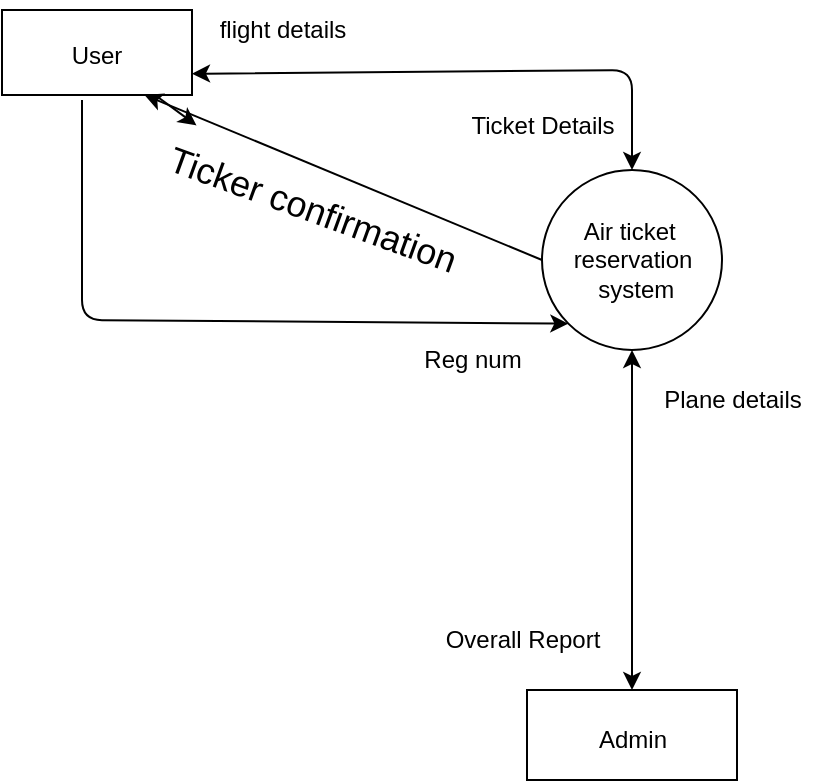 <mxfile>
    <diagram id="SRmhm09hOjbVlPs2l3fy" name="DFD-0">
        <mxGraphModel dx="837" dy="912" grid="1" gridSize="10" guides="1" tooltips="1" connect="1" arrows="1" fold="1" page="1" pageScale="1" pageWidth="850" pageHeight="1100" math="0" shadow="0">
            <root>
                <mxCell id="0"/>
                <mxCell id="1" parent="0"/>
                <mxCell id="14" value="&lt;div style=&quot;font-size: 12px;&quot;&gt;&lt;span style=&quot;background-color: initial;&quot;&gt;&lt;font style=&quot;font-size: 12px;&quot;&gt;Air ticket&amp;nbsp;&lt;/font&gt;&lt;/span&gt;&lt;/div&gt;&lt;div style=&quot;font-size: 12px;&quot;&gt;&lt;span style=&quot;background-color: initial;&quot;&gt;&lt;font style=&quot;font-size: 12px;&quot;&gt;reservation&lt;/font&gt;&lt;/span&gt;&lt;/div&gt;&lt;div style=&quot;font-size: 12px;&quot;&gt;&lt;span style=&quot;background-color: initial;&quot;&gt;&lt;font style=&quot;font-size: 12px;&quot;&gt;&amp;nbsp;system&lt;/font&gt;&lt;/span&gt;&lt;/div&gt;" style="shape=ellipse;html=1;dashed=0;whitespace=wrap;aspect=fixed;perimeter=ellipsePerimeter;fontSize=18;align=center;" parent="1" vertex="1">
                    <mxGeometry x="390" y="395" width="90" height="90" as="geometry"/>
                </mxCell>
                <mxCell id="70K7XfDIF0psGtKScyR6-52" value="" style="edgeStyle=none;html=1;" parent="1" source="15" target="51" edge="1">
                    <mxGeometry relative="1" as="geometry"/>
                </mxCell>
                <mxCell id="15" value="&lt;font style=&quot;font-size: 12px;&quot;&gt;User&lt;/font&gt;" style="whiteSpace=wrap;html=1;fontSize=18;dashed=0;" parent="1" vertex="1">
                    <mxGeometry x="120" y="315" width="95" height="42.5" as="geometry"/>
                </mxCell>
                <mxCell id="19" value="&lt;font style=&quot;font-size: 12px;&quot;&gt;Admin&lt;/font&gt;" style="whiteSpace=wrap;html=1;fontSize=18;dashed=0;" parent="1" vertex="1">
                    <mxGeometry x="382.5" y="655" width="105" height="45" as="geometry"/>
                </mxCell>
                <mxCell id="26" value="Ticket Details" style="text;html=1;align=center;verticalAlign=middle;resizable=0;points=[];autosize=1;strokeColor=none;fillColor=none;fontSize=12;" parent="1" vertex="1">
                    <mxGeometry x="340" y="357.5" width="100" height="30" as="geometry"/>
                </mxCell>
                <mxCell id="27" value="Reg num" style="text;html=1;align=center;verticalAlign=middle;resizable=0;points=[];autosize=1;strokeColor=none;fillColor=none;fontSize=12;" parent="1" vertex="1">
                    <mxGeometry x="320" y="475" width="70" height="30" as="geometry"/>
                </mxCell>
                <mxCell id="43" value="" style="endArrow=classic;startArrow=classic;html=1;fontSize=12;exitX=1;exitY=0.75;exitDx=0;exitDy=0;entryX=0.5;entryY=0;entryDx=0;entryDy=0;" parent="1" source="15" target="14" edge="1">
                    <mxGeometry width="50" height="50" relative="1" as="geometry">
                        <mxPoint x="300" y="385" as="sourcePoint"/>
                        <mxPoint x="460" y="345" as="targetPoint"/>
                        <Array as="points">
                            <mxPoint x="435" y="345"/>
                        </Array>
                    </mxGeometry>
                </mxCell>
                <mxCell id="44" value="flight details" style="text;html=1;align=center;verticalAlign=middle;resizable=0;points=[];autosize=1;strokeColor=none;fillColor=none;fontSize=12;" parent="1" vertex="1">
                    <mxGeometry x="215" y="310" width="90" height="30" as="geometry"/>
                </mxCell>
                <mxCell id="45" value="" style="endArrow=classic;startArrow=classic;html=1;fontSize=12;entryX=0.5;entryY=1;entryDx=0;entryDy=0;exitX=0.5;exitY=0;exitDx=0;exitDy=0;" parent="1" source="19" target="14" edge="1">
                    <mxGeometry width="50" height="50" relative="1" as="geometry">
                        <mxPoint x="410" y="555" as="sourcePoint"/>
                        <mxPoint x="460" y="505" as="targetPoint"/>
                    </mxGeometry>
                </mxCell>
                <mxCell id="46" value="Plane details" style="text;html=1;align=center;verticalAlign=middle;resizable=0;points=[];autosize=1;strokeColor=none;fillColor=none;fontSize=12;" parent="1" vertex="1">
                    <mxGeometry x="440" y="495" width="90" height="30" as="geometry"/>
                </mxCell>
                <mxCell id="47" value="Overall Report" style="text;html=1;align=center;verticalAlign=middle;resizable=0;points=[];autosize=1;strokeColor=none;fillColor=none;fontSize=12;" parent="1" vertex="1">
                    <mxGeometry x="330" y="615" width="100" height="30" as="geometry"/>
                </mxCell>
                <mxCell id="50" value="" style="endArrow=classic;html=1;fontSize=18;exitX=0;exitY=0.5;exitDx=0;exitDy=0;entryX=0.75;entryY=1;entryDx=0;entryDy=0;" parent="1" source="14" target="15" edge="1">
                    <mxGeometry width="50" height="50" relative="1" as="geometry">
                        <mxPoint x="230" y="535" as="sourcePoint"/>
                        <mxPoint x="360" y="375" as="targetPoint"/>
                    </mxGeometry>
                </mxCell>
                <mxCell id="51" value="Ticker confirmation" style="text;html=1;align=center;verticalAlign=middle;resizable=0;points=[];autosize=1;strokeColor=none;fillColor=none;fontSize=18;rotation=20;" parent="1" vertex="1">
                    <mxGeometry x="190" y="395" width="170" height="40" as="geometry"/>
                </mxCell>
                <mxCell id="70K7XfDIF0psGtKScyR6-53" value="" style="endArrow=classic;html=1;entryX=0;entryY=1;entryDx=0;entryDy=0;" parent="1" target="14" edge="1">
                    <mxGeometry width="50" height="50" relative="1" as="geometry">
                        <mxPoint x="160" y="360" as="sourcePoint"/>
                        <mxPoint x="190" y="385" as="targetPoint"/>
                        <Array as="points">
                            <mxPoint x="160" y="470"/>
                        </Array>
                    </mxGeometry>
                </mxCell>
            </root>
        </mxGraphModel>
    </diagram>
    <diagram id="Qm8Rzjkq1NDL4wa2BlXU" name="DFD-1">
        <mxGraphModel dx="154" dy="1094" grid="1" gridSize="10" guides="1" tooltips="1" connect="1" arrows="1" fold="1" page="1" pageScale="1" pageWidth="850" pageHeight="1100" math="0" shadow="0">
            <root>
                <mxCell id="0"/>
                <mxCell id="1" parent="0"/>
                <mxCell id="7iVtQEYvk9EgAWyxtu6R-1" value="&lt;span style=&quot;font-size: 18px;&quot;&gt;Registration&lt;br&gt;new member&lt;br&gt;&lt;/span&gt;" style="shape=ellipse;html=1;dashed=0;whitespace=wrap;aspect=fixed;perimeter=ellipsePerimeter;fontSize=12;" parent="1" vertex="1">
                    <mxGeometry x="1250" y="30" width="120" height="120" as="geometry"/>
                </mxCell>
                <mxCell id="7iVtQEYvk9EgAWyxtu6R-2" value="&lt;font style=&quot;font-size: 18px;&quot;&gt;User&lt;/font&gt;" style="whiteSpace=wrap;html=1;fontSize=18;dashed=0;" parent="1" vertex="1">
                    <mxGeometry x="940" y="68.75" width="95" height="42.5" as="geometry"/>
                </mxCell>
                <mxCell id="7iVtQEYvk9EgAWyxtu6R-3" value="&lt;font style=&quot;font-size: 18px;&quot;&gt;Admin&lt;/font&gt;" style="whiteSpace=wrap;html=1;fontSize=18;dashed=0;" parent="1" vertex="1">
                    <mxGeometry x="1050" y="451.25" width="105" height="45" as="geometry"/>
                </mxCell>
                <mxCell id="yeOpANtN_0S5Elx46RXv-3" value="" style="endArrow=classic;startArrow=classic;html=1;fontSize=18;exitX=-0.028;exitY=1;exitDx=0;exitDy=0;exitPerimeter=0;" parent="1" source="yeOpANtN_0S5Elx46RXv-4" edge="1">
                    <mxGeometry width="50" height="50" relative="1" as="geometry">
                        <mxPoint x="1030" y="86.75" as="sourcePoint"/>
                        <mxPoint x="1250" y="88.75" as="targetPoint"/>
                    </mxGeometry>
                </mxCell>
                <mxCell id="yeOpANtN_0S5Elx46RXv-4" value="Reg number" style="text;html=1;align=center;verticalAlign=middle;resizable=0;points=[];autosize=1;strokeColor=none;fillColor=none;fontSize=18;" parent="1" vertex="1">
                    <mxGeometry x="1035" y="48.75" width="120" height="40" as="geometry"/>
                </mxCell>
                <mxCell id="yeOpANtN_0S5Elx46RXv-5" value="User details" style="text;html=1;align=center;verticalAlign=middle;resizable=0;points=[];autosize=1;strokeColor=none;fillColor=none;fontSize=18;" parent="1" vertex="1">
                    <mxGeometry x="1120" y="98.75" width="120" height="40" as="geometry"/>
                </mxCell>
                <mxCell id="yeOpANtN_0S5Elx46RXv-7" value="" style="endArrow=classic;html=1;fontSize=18;" parent="1" target="yeOpANtN_0S5Elx46RXv-8" edge="1">
                    <mxGeometry width="50" height="50" relative="1" as="geometry">
                        <mxPoint x="1370" y="93.75" as="sourcePoint"/>
                        <mxPoint x="1510" y="93.75" as="targetPoint"/>
                    </mxGeometry>
                </mxCell>
                <mxCell id="yeOpANtN_0S5Elx46RXv-8" value="D1 Member DB" style="html=1;dashed=0;whitespace=wrap;shape=mxgraph.dfd.dataStoreID;align=left;spacingLeft=3;points=[[0,0],[0.5,0],[1,0],[0,0.5],[1,0.5],[0,1],[0.5,1],[1,1]];fontSize=18;" parent="1" vertex="1">
                    <mxGeometry x="1460" y="78.75" width="180" height="30" as="geometry"/>
                </mxCell>
                <mxCell id="yeOpANtN_0S5Elx46RXv-10" value="&lt;span style=&quot;font-size: 18px;&quot;&gt;Issue Ticket&lt;br&gt;&lt;/span&gt;" style="shape=ellipse;html=1;dashed=0;whitespace=wrap;aspect=fixed;perimeter=ellipsePerimeter;fontSize=12;" parent="1" vertex="1">
                    <mxGeometry x="1260" y="251.25" width="120" height="120" as="geometry"/>
                </mxCell>
                <mxCell id="yeOpANtN_0S5Elx46RXv-11" value="&lt;div style=&quot;text-align: center;&quot;&gt;&lt;span style=&quot;background-color: initial;&quot;&gt;D2&lt;/span&gt;&lt;span style=&quot;background-color: initial; white-space: pre;&quot;&gt;&#9;&lt;/span&gt;&lt;span style=&quot;background-color: initial;&quot;&gt;Flight DB&lt;/span&gt;&lt;/div&gt;" style="html=1;dashed=0;whitespace=wrap;shape=mxgraph.dfd.dataStoreID;align=left;spacingLeft=3;points=[[0,0],[0.5,0],[1,0],[0,0.5],[1,0.5],[0,1],[0.5,1],[1,1]];fontSize=18;" parent="1" vertex="1">
                    <mxGeometry x="1420" y="451.25" width="180" height="30" as="geometry"/>
                </mxCell>
                <mxCell id="yeOpANtN_0S5Elx46RXv-12" value="" style="endArrow=classic;html=1;fontSize=18;exitX=1;exitY=0.5;exitDx=0;exitDy=0;entryX=0.5;entryY=0;entryDx=0;entryDy=0;" parent="1" source="yeOpANtN_0S5Elx46RXv-10" target="yeOpANtN_0S5Elx46RXv-11" edge="1">
                    <mxGeometry width="50" height="50" relative="1" as="geometry">
                        <mxPoint x="1460" y="328.75" as="sourcePoint"/>
                        <mxPoint x="1540" y="420" as="targetPoint"/>
                        <Array as="points">
                            <mxPoint x="1450" y="308.75"/>
                            <mxPoint x="1510" y="309"/>
                        </Array>
                    </mxGeometry>
                </mxCell>
                <mxCell id="ZOc1o3YfUny-VHYM6U4h-1" value="&lt;span style=&quot;font-size: 18px;&quot;&gt;Add Planes&lt;br&gt;&lt;/span&gt;" style="shape=ellipse;html=1;dashed=0;whitespace=wrap;aspect=fixed;perimeter=ellipsePerimeter;fontSize=12;" parent="1" vertex="1">
                    <mxGeometry x="1450" y="568.75" width="120" height="120" as="geometry"/>
                </mxCell>
                <mxCell id="ZOc1o3YfUny-VHYM6U4h-3" value="" style="endArrow=classic;html=1;fontSize=18;exitX=0.5;exitY=0;exitDx=0;exitDy=0;entryX=0.5;entryY=1;entryDx=0;entryDy=0;" parent="1" source="ZOc1o3YfUny-VHYM6U4h-1" target="yeOpANtN_0S5Elx46RXv-11" edge="1">
                    <mxGeometry width="50" height="50" relative="1" as="geometry">
                        <mxPoint x="1390" y="338.75" as="sourcePoint"/>
                        <mxPoint x="1540" y="460" as="targetPoint"/>
                        <Array as="points"/>
                    </mxGeometry>
                </mxCell>
                <mxCell id="ZOc1o3YfUny-VHYM6U4h-4" value="" style="endArrow=classic;startArrow=classic;html=1;fontSize=18;entryX=0;entryY=0.5;entryDx=0;entryDy=0;" parent="1" source="7iVtQEYvk9EgAWyxtu6R-3" target="yeOpANtN_0S5Elx46RXv-11" edge="1">
                    <mxGeometry width="50" height="50" relative="1" as="geometry">
                        <mxPoint x="1390" y="568.75" as="sourcePoint"/>
                        <mxPoint x="1450" y="473.75" as="targetPoint"/>
                        <Array as="points"/>
                    </mxGeometry>
                </mxCell>
                <mxCell id="ZOc1o3YfUny-VHYM6U4h-5" value="Reports" style="text;html=1;align=center;verticalAlign=middle;resizable=0;points=[];autosize=1;strokeColor=none;fillColor=none;fontSize=18;" parent="1" vertex="1">
                    <mxGeometry x="1160" y="428.75" width="90" height="40" as="geometry"/>
                </mxCell>
                <mxCell id="ZOc1o3YfUny-VHYM6U4h-6" value="Flight details" style="text;html=1;align=center;verticalAlign=middle;resizable=0;points=[];autosize=1;strokeColor=none;fillColor=none;fontSize=18;" parent="1" vertex="1">
                    <mxGeometry x="1330" y="488.75" width="120" height="40" as="geometry"/>
                </mxCell>
                <mxCell id="ZOc1o3YfUny-VHYM6U4h-7" value="" style="endArrow=classic;html=1;fontSize=18;exitX=0.108;exitY=1.108;exitDx=0;exitDy=0;exitPerimeter=0;entryX=0.5;entryY=0;entryDx=0;entryDy=0;" parent="1" source="yeOpANtN_0S5Elx46RXv-8" target="yeOpANtN_0S5Elx46RXv-10" edge="1">
                    <mxGeometry width="50" height="50" relative="1" as="geometry">
                        <mxPoint x="1430" y="218.75" as="sourcePoint"/>
                        <mxPoint x="1480" y="168.75" as="targetPoint"/>
                    </mxGeometry>
                </mxCell>
                <mxCell id="ZOc1o3YfUny-VHYM6U4h-8" value="Member details" style="text;html=1;align=center;verticalAlign=middle;resizable=0;points=[];autosize=1;strokeColor=none;fillColor=none;fontSize=18;rotation=-40;" parent="1" vertex="1">
                    <mxGeometry x="1350" y="168.75" width="150" height="40" as="geometry"/>
                </mxCell>
                <mxCell id="dKsSVmKkDQScTeasnnWZ-1" value="&lt;div style=&quot;text-align: center;&quot;&gt;D3 Payement&lt;/div&gt;" style="html=1;dashed=0;whitespace=wrap;shape=mxgraph.dfd.dataStoreID;align=left;spacingLeft=3;points=[[0,0],[0.5,0],[1,0],[0,0.5],[1,0.5],[0,1],[0.5,1],[1,1]];fontSize=18;" parent="1" vertex="1">
                    <mxGeometry x="930" y="398.75" width="180" height="30" as="geometry"/>
                </mxCell>
                <mxCell id="dKsSVmKkDQScTeasnnWZ-2" value="" style="endArrow=classic;html=1;fontSize=18;entryX=0.5;entryY=0;entryDx=0;entryDy=0;startArrow=none;" parent="1" source="0XTnDXk6vb2L3O5hA9vF-1" target="dKsSVmKkDQScTeasnnWZ-1" edge="1">
                    <mxGeometry width="50" height="50" relative="1" as="geometry">
                        <mxPoint x="995" y="308.75" as="sourcePoint"/>
                        <mxPoint x="625" y="268.75" as="targetPoint"/>
                    </mxGeometry>
                </mxCell>
                <mxCell id="dKsSVmKkDQScTeasnnWZ-4" value="" style="endArrow=classic;startArrow=classic;html=1;fontSize=18;exitX=1;exitY=0.5;exitDx=0;exitDy=0;entryX=0;entryY=0.5;entryDx=0;entryDy=0;" parent="1" source="0XTnDXk6vb2L3O5hA9vF-1" target="yeOpANtN_0S5Elx46RXv-10" edge="1">
                    <mxGeometry width="50" height="50" relative="1" as="geometry">
                        <mxPoint x="1125" y="308.75" as="sourcePoint"/>
                        <mxPoint x="1155" y="168.75" as="targetPoint"/>
                    </mxGeometry>
                </mxCell>
                <mxCell id="dKsSVmKkDQScTeasnnWZ-5" value="Request&lt;br&gt;payement" style="text;html=1;align=center;verticalAlign=middle;resizable=0;points=[];autosize=1;strokeColor=none;fillColor=none;fontSize=18;" parent="1" vertex="1">
                    <mxGeometry x="1030" y="311.25" width="100" height="60" as="geometry"/>
                </mxCell>
                <mxCell id="dKsSVmKkDQScTeasnnWZ-6" value="" style="endArrow=none;html=1;fontSize=18;entryX=1;entryY=0.5;entryDx=0;entryDy=0;" parent="1" target="0XTnDXk6vb2L3O5hA9vF-1" edge="1">
                    <mxGeometry width="50" height="50" relative="1" as="geometry">
                        <mxPoint x="995" y="308.75" as="sourcePoint"/>
                        <mxPoint x="840" y="308.75" as="targetPoint"/>
                    </mxGeometry>
                </mxCell>
                <mxCell id="0XTnDXk6vb2L3O5hA9vF-1" value="&lt;font style=&quot;font-size: 18px;&quot;&gt;Payement&amp;nbsp;&lt;/font&gt;" style="shape=ellipse;html=1;dashed=0;whitespace=wrap;aspect=fixed;perimeter=ellipsePerimeter;" parent="1" vertex="1">
                    <mxGeometry x="910" y="246.25" width="125" height="125" as="geometry"/>
                </mxCell>
                <mxCell id="dKsSVmKkDQScTeasnnWZ-7" value="Payment&lt;br&gt;confirmation" style="text;html=1;align=center;verticalAlign=middle;resizable=0;points=[];autosize=1;strokeColor=none;fillColor=none;fontSize=18;" parent="1" vertex="1">
                    <mxGeometry x="1130" y="246.25" width="120" height="60" as="geometry"/>
                </mxCell>
                <mxCell id="dKsSVmKkDQScTeasnnWZ-8" value="" style="endArrow=classic;html=1;fontSize=18;exitX=0;exitY=0;exitDx=0;exitDy=0;entryX=0.5;entryY=1;entryDx=0;entryDy=0;" parent="1" source="yeOpANtN_0S5Elx46RXv-10" target="7iVtQEYvk9EgAWyxtu6R-2" edge="1">
                    <mxGeometry width="50" height="50" relative="1" as="geometry">
                        <mxPoint x="1090" y="238.75" as="sourcePoint"/>
                        <mxPoint x="1240" y="188.75" as="targetPoint"/>
                        <Array as="points">
                            <mxPoint x="990" y="178.75"/>
                        </Array>
                    </mxGeometry>
                </mxCell>
                <mxCell id="dKsSVmKkDQScTeasnnWZ-10" value="Ticket&lt;br&gt;confirmation" style="text;html=1;align=center;verticalAlign=middle;resizable=0;points=[];autosize=1;strokeColor=none;fillColor=none;fontSize=18;" parent="1" vertex="1">
                    <mxGeometry x="870" y="138.75" width="120" height="60" as="geometry"/>
                </mxCell>
            </root>
        </mxGraphModel>
    </diagram>
    <diagram id="yCafUfYD2rOjbzoDw0kC" name="Class diag">
        <mxGraphModel dx="1356" dy="947" grid="1" gridSize="10" guides="1" tooltips="1" connect="1" arrows="1" fold="1" page="1" pageScale="1" pageWidth="850" pageHeight="1100" math="0" shadow="0">
            <root>
                <mxCell id="0"/>
                <mxCell id="1" parent="0"/>
                <mxCell id="25k-CGs_IIrr4NitpbbD-15" style="edgeStyle=none;html=1;exitX=1;exitY=0.25;exitDx=0;exitDy=0;entryX=0;entryY=0.5;entryDx=0;entryDy=0;" parent="1" source="SUb1LI8icTIdYtTR9GX4-1" target="Nt-OaBa_n5I9dpmyhNza-3" edge="1">
                    <mxGeometry relative="1" as="geometry"/>
                </mxCell>
                <mxCell id="SUb1LI8icTIdYtTR9GX4-1" value="Air reservation system" style="swimlane;fontStyle=0;align=center;verticalAlign=top;childLayout=stackLayout;horizontal=1;startSize=55;horizontalStack=0;resizeParent=1;resizeParentMax=0;resizeLast=0;collapsible=0;marginBottom=0;html=1;" parent="1" vertex="1">
                    <mxGeometry x="130" y="489" width="140" height="191" as="geometry"/>
                </mxCell>
                <mxCell id="SUb1LI8icTIdYtTR9GX4-2" value="attributes" style="text;html=1;strokeColor=none;fillColor=none;align=center;verticalAlign=middle;spacingLeft=4;spacingRight=4;overflow=hidden;rotatable=0;points=[[0,0.5],[1,0.5]];portConstraint=eastwest;" parent="SUb1LI8icTIdYtTR9GX4-1" vertex="1">
                    <mxGeometry y="55" width="140" height="20" as="geometry"/>
                </mxCell>
                <mxCell id="SUb1LI8icTIdYtTR9GX4-3" value="+ Registration num" style="text;html=1;strokeColor=none;fillColor=none;align=left;verticalAlign=middle;spacingLeft=4;spacingRight=4;overflow=hidden;rotatable=0;points=[[0,0.5],[1,0.5]];portConstraint=eastwest;" parent="SUb1LI8icTIdYtTR9GX4-1" vertex="1">
                    <mxGeometry y="75" width="140" height="20" as="geometry"/>
                </mxCell>
                <mxCell id="SUb1LI8icTIdYtTR9GX4-4" value="+ Transaction" style="text;html=1;strokeColor=none;fillColor=none;align=left;verticalAlign=middle;spacingLeft=4;spacingRight=4;overflow=hidden;rotatable=0;points=[[0,0.5],[1,0.5]];portConstraint=eastwest;" parent="SUb1LI8icTIdYtTR9GX4-1" vertex="1">
                    <mxGeometry y="95" width="140" height="20" as="geometry"/>
                </mxCell>
                <mxCell id="Nt-OaBa_n5I9dpmyhNza-1" value="+ Ticket no." style="text;html=1;strokeColor=none;fillColor=none;align=left;verticalAlign=middle;spacingLeft=4;spacingRight=4;overflow=hidden;rotatable=0;points=[[0,0.5],[1,0.5]];portConstraint=eastwest;" parent="SUb1LI8icTIdYtTR9GX4-1" vertex="1">
                    <mxGeometry y="115" width="140" height="20" as="geometry"/>
                </mxCell>
                <mxCell id="SUb1LI8icTIdYtTR9GX4-5" value="..." style="text;html=1;strokeColor=none;fillColor=none;align=left;verticalAlign=middle;spacingLeft=4;spacingRight=4;overflow=hidden;rotatable=0;points=[[0,0.5],[1,0.5]];portConstraint=eastwest;" parent="SUb1LI8icTIdYtTR9GX4-1" vertex="1">
                    <mxGeometry y="135" width="140" height="15" as="geometry"/>
                </mxCell>
                <mxCell id="SUb1LI8icTIdYtTR9GX4-6" value="" style="line;strokeWidth=1;fillColor=none;align=left;verticalAlign=middle;spacingTop=-1;spacingLeft=3;spacingRight=3;rotatable=0;labelPosition=right;points=[];portConstraint=eastwest;" parent="SUb1LI8icTIdYtTR9GX4-1" vertex="1">
                    <mxGeometry y="150" width="140" height="8" as="geometry"/>
                </mxCell>
                <mxCell id="SUb1LI8icTIdYtTR9GX4-7" value="getUser()&lt;br&gt;updateTransaction()" style="text;html=1;strokeColor=none;fillColor=none;align=left;verticalAlign=middle;spacingLeft=4;spacingRight=4;overflow=hidden;rotatable=0;points=[[0,0.5],[1,0.5]];portConstraint=eastwest;" parent="SUb1LI8icTIdYtTR9GX4-1" vertex="1">
                    <mxGeometry y="158" width="140" height="33" as="geometry"/>
                </mxCell>
                <mxCell id="Nt-OaBa_n5I9dpmyhNza-2" value="User" style="swimlane;fontStyle=0;align=center;verticalAlign=top;childLayout=stackLayout;horizontal=1;startSize=55;horizontalStack=0;resizeParent=1;resizeParentMax=0;resizeLast=0;collapsible=0;marginBottom=0;html=1;" parent="1" vertex="1">
                    <mxGeometry x="500" y="470" width="140" height="210" as="geometry"/>
                </mxCell>
                <mxCell id="Nt-OaBa_n5I9dpmyhNza-3" value="attributes" style="text;html=1;strokeColor=none;fillColor=none;align=center;verticalAlign=middle;spacingLeft=4;spacingRight=4;overflow=hidden;rotatable=0;points=[[0,0.5],[1,0.5]];portConstraint=eastwest;" parent="Nt-OaBa_n5I9dpmyhNza-2" vertex="1">
                    <mxGeometry y="55" width="140" height="20" as="geometry"/>
                </mxCell>
                <mxCell id="Nt-OaBa_n5I9dpmyhNza-4" value="+ Details&lt;br&gt;# login token" style="text;html=1;strokeColor=none;fillColor=none;align=left;verticalAlign=middle;spacingLeft=4;spacingRight=4;overflow=hidden;rotatable=0;points=[[0,0.5],[1,0.5]];portConstraint=eastwest;" parent="Nt-OaBa_n5I9dpmyhNza-2" vertex="1">
                    <mxGeometry y="75" width="140" height="45" as="geometry"/>
                </mxCell>
                <mxCell id="Nt-OaBa_n5I9dpmyhNza-5" value="..." style="text;html=1;strokeColor=none;fillColor=none;align=left;verticalAlign=middle;spacingLeft=4;spacingRight=4;overflow=hidden;rotatable=0;points=[[0,0.5],[1,0.5]];portConstraint=eastwest;" parent="Nt-OaBa_n5I9dpmyhNza-2" vertex="1">
                    <mxGeometry y="120" width="140" height="15" as="geometry"/>
                </mxCell>
                <mxCell id="Nt-OaBa_n5I9dpmyhNza-6" value="" style="line;strokeWidth=1;fillColor=none;align=left;verticalAlign=middle;spacingTop=-1;spacingLeft=3;spacingRight=3;rotatable=0;labelPosition=right;points=[];portConstraint=eastwest;" parent="Nt-OaBa_n5I9dpmyhNza-2" vertex="1">
                    <mxGeometry y="135" width="140" height="8" as="geometry"/>
                </mxCell>
                <mxCell id="Nt-OaBa_n5I9dpmyhNza-7" value="operations" style="text;html=1;strokeColor=none;fillColor=none;align=center;verticalAlign=middle;spacingLeft=4;spacingRight=4;overflow=hidden;rotatable=0;points=[[0,0.5],[1,0.5]];portConstraint=eastwest;" parent="Nt-OaBa_n5I9dpmyhNza-2" vertex="1">
                    <mxGeometry y="143" width="140" height="20" as="geometry"/>
                </mxCell>
                <mxCell id="Nt-OaBa_n5I9dpmyhNza-8" value="updateTransaction()&lt;br&gt;getPlaneTicket()" style="text;html=1;strokeColor=none;fillColor=none;align=left;verticalAlign=middle;spacingLeft=4;spacingRight=4;overflow=hidden;rotatable=0;points=[[0,0.5],[1,0.5]];portConstraint=eastwest;" parent="Nt-OaBa_n5I9dpmyhNza-2" vertex="1">
                    <mxGeometry y="163" width="140" height="47" as="geometry"/>
                </mxCell>
                <mxCell id="25k-CGs_IIrr4NitpbbD-16" style="edgeStyle=none;html=1;exitX=0.5;exitY=0;exitDx=0;exitDy=0;" parent="1" source="25k-CGs_IIrr4NitpbbD-1" target="SUb1LI8icTIdYtTR9GX4-7" edge="1">
                    <mxGeometry relative="1" as="geometry"/>
                </mxCell>
                <mxCell id="25k-CGs_IIrr4NitpbbD-1" value="Employee" style="swimlane;fontStyle=0;align=center;verticalAlign=top;childLayout=stackLayout;horizontal=1;startSize=55;horizontalStack=0;resizeParent=1;resizeParentMax=0;resizeLast=0;collapsible=0;marginBottom=0;html=1;" parent="1" vertex="1">
                    <mxGeometry x="130" y="740" width="140" height="210" as="geometry"/>
                </mxCell>
                <mxCell id="25k-CGs_IIrr4NitpbbD-2" value="attributes" style="text;html=1;strokeColor=none;fillColor=none;align=center;verticalAlign=middle;spacingLeft=4;spacingRight=4;overflow=hidden;rotatable=0;points=[[0,0.5],[1,0.5]];portConstraint=eastwest;" parent="25k-CGs_IIrr4NitpbbD-1" vertex="1">
                    <mxGeometry y="55" width="140" height="20" as="geometry"/>
                </mxCell>
                <mxCell id="25k-CGs_IIrr4NitpbbD-3" value="+ Details&lt;br&gt;# sa;ary" style="text;html=1;strokeColor=none;fillColor=none;align=left;verticalAlign=middle;spacingLeft=4;spacingRight=4;overflow=hidden;rotatable=0;points=[[0,0.5],[1,0.5]];portConstraint=eastwest;" parent="25k-CGs_IIrr4NitpbbD-1" vertex="1">
                    <mxGeometry y="75" width="140" height="45" as="geometry"/>
                </mxCell>
                <mxCell id="25k-CGs_IIrr4NitpbbD-4" value="..." style="text;html=1;strokeColor=none;fillColor=none;align=left;verticalAlign=middle;spacingLeft=4;spacingRight=4;overflow=hidden;rotatable=0;points=[[0,0.5],[1,0.5]];portConstraint=eastwest;" parent="25k-CGs_IIrr4NitpbbD-1" vertex="1">
                    <mxGeometry y="120" width="140" height="20" as="geometry"/>
                </mxCell>
                <mxCell id="25k-CGs_IIrr4NitpbbD-5" value="" style="line;strokeWidth=1;fillColor=none;align=left;verticalAlign=middle;spacingTop=-1;spacingLeft=3;spacingRight=3;rotatable=0;labelPosition=right;points=[];portConstraint=eastwest;" parent="25k-CGs_IIrr4NitpbbD-1" vertex="1">
                    <mxGeometry y="140" width="140" height="8" as="geometry"/>
                </mxCell>
                <mxCell id="25k-CGs_IIrr4NitpbbD-6" value="operations" style="text;html=1;strokeColor=none;fillColor=none;align=center;verticalAlign=middle;spacingLeft=4;spacingRight=4;overflow=hidden;rotatable=0;points=[[0,0.5],[1,0.5]];portConstraint=eastwest;" parent="25k-CGs_IIrr4NitpbbD-1" vertex="1">
                    <mxGeometry y="148" width="140" height="20" as="geometry"/>
                </mxCell>
                <mxCell id="25k-CGs_IIrr4NitpbbD-7" value="updateTransaction()&lt;br&gt;updatePlanes()" style="text;html=1;strokeColor=none;fillColor=none;align=left;verticalAlign=middle;spacingLeft=4;spacingRight=4;overflow=hidden;rotatable=0;points=[[0,0.5],[1,0.5]];portConstraint=eastwest;" parent="25k-CGs_IIrr4NitpbbD-1" vertex="1">
                    <mxGeometry y="168" width="140" height="42" as="geometry"/>
                </mxCell>
                <mxCell id="25k-CGs_IIrr4NitpbbD-8" value="Planes" style="swimlane;fontStyle=0;align=center;verticalAlign=top;childLayout=stackLayout;horizontal=1;startSize=55;horizontalStack=0;resizeParent=1;resizeParentMax=0;resizeLast=0;collapsible=0;marginBottom=0;html=1;" parent="1" vertex="1">
                    <mxGeometry x="480" y="740" width="140" height="210" as="geometry"/>
                </mxCell>
                <mxCell id="25k-CGs_IIrr4NitpbbD-9" value="attributes" style="text;html=1;strokeColor=none;fillColor=none;align=center;verticalAlign=middle;spacingLeft=4;spacingRight=4;overflow=hidden;rotatable=0;points=[[0,0.5],[1,0.5]];portConstraint=eastwest;" parent="25k-CGs_IIrr4NitpbbD-8" vertex="1">
                    <mxGeometry y="55" width="140" height="20" as="geometry"/>
                </mxCell>
                <mxCell id="25k-CGs_IIrr4NitpbbD-10" value="+ Details&lt;br&gt;+ Plane no.&lt;br&gt;+ Booked seats" style="text;html=1;strokeColor=none;fillColor=none;align=left;verticalAlign=middle;spacingLeft=4;spacingRight=4;overflow=hidden;rotatable=0;points=[[0,0.5],[1,0.5]];portConstraint=eastwest;" parent="25k-CGs_IIrr4NitpbbD-8" vertex="1">
                    <mxGeometry y="75" width="140" height="45" as="geometry"/>
                </mxCell>
                <mxCell id="25k-CGs_IIrr4NitpbbD-11" value="..." style="text;html=1;strokeColor=none;fillColor=none;align=left;verticalAlign=middle;spacingLeft=4;spacingRight=4;overflow=hidden;rotatable=0;points=[[0,0.5],[1,0.5]];portConstraint=eastwest;" parent="25k-CGs_IIrr4NitpbbD-8" vertex="1">
                    <mxGeometry y="120" width="140" height="20" as="geometry"/>
                </mxCell>
                <mxCell id="25k-CGs_IIrr4NitpbbD-12" value="" style="line;strokeWidth=1;fillColor=none;align=left;verticalAlign=middle;spacingTop=-1;spacingLeft=3;spacingRight=3;rotatable=0;labelPosition=right;points=[];portConstraint=eastwest;" parent="25k-CGs_IIrr4NitpbbD-8" vertex="1">
                    <mxGeometry y="140" width="140" height="8" as="geometry"/>
                </mxCell>
                <mxCell id="25k-CGs_IIrr4NitpbbD-13" value="operations" style="text;html=1;strokeColor=none;fillColor=none;align=center;verticalAlign=middle;spacingLeft=4;spacingRight=4;overflow=hidden;rotatable=0;points=[[0,0.5],[1,0.5]];portConstraint=eastwest;" parent="25k-CGs_IIrr4NitpbbD-8" vertex="1">
                    <mxGeometry y="148" width="140" height="20" as="geometry"/>
                </mxCell>
                <mxCell id="25k-CGs_IIrr4NitpbbD-14" value="updateSeat()&lt;br&gt;updatePlane()" style="text;html=1;strokeColor=none;fillColor=none;align=left;verticalAlign=middle;spacingLeft=4;spacingRight=4;overflow=hidden;rotatable=0;points=[[0,0.5],[1,0.5]];portConstraint=eastwest;" parent="25k-CGs_IIrr4NitpbbD-8" vertex="1">
                    <mxGeometry y="168" width="140" height="42" as="geometry"/>
                </mxCell>
                <mxCell id="25k-CGs_IIrr4NitpbbD-17" style="edgeStyle=none;html=1;exitX=1;exitY=0.5;exitDx=0;exitDy=0;" parent="1" source="25k-CGs_IIrr4NitpbbD-3" target="25k-CGs_IIrr4NitpbbD-10" edge="1">
                    <mxGeometry relative="1" as="geometry"/>
                </mxCell>
            </root>
        </mxGraphModel>
    </diagram>
    <diagram id="Thq9iiSdOuXC2sOJJvaX" name="use case">
        <mxGraphModel dx="933" dy="651" grid="1" gridSize="10" guides="1" tooltips="1" connect="1" arrows="1" fold="1" page="1" pageScale="1" pageWidth="850" pageHeight="1100" math="0" shadow="0">
            <root>
                <mxCell id="0"/>
                <mxCell id="1" parent="0"/>
                <mxCell id="NgPBjlegsvdlQLomJ2Pm-1" value="" style="html=1;dashed=0;whitespace=wrap;rotation=90;" parent="1" vertex="1">
                    <mxGeometry x="257.19" y="220.63" width="348.12" height="286.88" as="geometry"/>
                </mxCell>
                <mxCell id="CSUVFUaTN1LNS5qZmXgp-3" style="edgeStyle=none;html=1;exitX=0.5;exitY=0.5;exitDx=0;exitDy=0;exitPerimeter=0;entryX=0;entryY=0.5;entryDx=0;entryDy=0;" parent="1" source="NgPBjlegsvdlQLomJ2Pm-2" target="QSRY59qPD9HkAvYpGPFW-1" edge="1">
                    <mxGeometry relative="1" as="geometry"/>
                </mxCell>
                <mxCell id="CSUVFUaTN1LNS5qZmXgp-4" style="edgeStyle=none;html=1;exitX=0.5;exitY=0.5;exitDx=0;exitDy=0;exitPerimeter=0;entryX=0;entryY=0.5;entryDx=0;entryDy=0;" parent="1" source="NgPBjlegsvdlQLomJ2Pm-2" target="QSRY59qPD9HkAvYpGPFW-2" edge="1">
                    <mxGeometry relative="1" as="geometry"/>
                </mxCell>
                <mxCell id="CSUVFUaTN1LNS5qZmXgp-5" style="edgeStyle=none;html=1;exitX=0.5;exitY=0.5;exitDx=0;exitDy=0;exitPerimeter=0;entryX=0;entryY=0.5;entryDx=0;entryDy=0;" parent="1" source="NgPBjlegsvdlQLomJ2Pm-2" target="BU3kPdGxu4ZdJomm-upN-1" edge="1">
                    <mxGeometry relative="1" as="geometry"/>
                </mxCell>
                <mxCell id="CSUVFUaTN1LNS5qZmXgp-6" style="edgeStyle=none;html=1;exitX=0.5;exitY=0.5;exitDx=0;exitDy=0;exitPerimeter=0;entryX=0.5;entryY=0;entryDx=0;entryDy=0;" parent="1" source="NgPBjlegsvdlQLomJ2Pm-2" target="CSUVFUaTN1LNS5qZmXgp-2" edge="1">
                    <mxGeometry relative="1" as="geometry"/>
                </mxCell>
                <mxCell id="NgPBjlegsvdlQLomJ2Pm-2" value="Employee" style="shape=umlActor;verticalLabelPosition=bottom;verticalAlign=top;html=1;" parent="1" vertex="1">
                    <mxGeometry x="110" y="330" width="30" height="60" as="geometry"/>
                </mxCell>
                <mxCell id="CSUVFUaTN1LNS5qZmXgp-7" style="edgeStyle=none;html=1;exitX=0.5;exitY=0.5;exitDx=0;exitDy=0;exitPerimeter=0;entryX=1;entryY=0.5;entryDx=0;entryDy=0;" parent="1" source="NgPBjlegsvdlQLomJ2Pm-3" target="QSRY59qPD9HkAvYpGPFW-1" edge="1">
                    <mxGeometry relative="1" as="geometry"/>
                </mxCell>
                <mxCell id="CSUVFUaTN1LNS5qZmXgp-8" style="edgeStyle=none;html=1;exitX=0.5;exitY=0.5;exitDx=0;exitDy=0;exitPerimeter=0;" parent="1" source="NgPBjlegsvdlQLomJ2Pm-3" target="BU3kPdGxu4ZdJomm-upN-1" edge="1">
                    <mxGeometry relative="1" as="geometry"/>
                </mxCell>
                <mxCell id="CSUVFUaTN1LNS5qZmXgp-9" style="edgeStyle=none;html=1;exitX=0.5;exitY=0.5;exitDx=0;exitDy=0;exitPerimeter=0;entryX=1;entryY=0.5;entryDx=0;entryDy=0;" parent="1" source="NgPBjlegsvdlQLomJ2Pm-3" target="BU3kPdGxu4ZdJomm-upN-2" edge="1">
                    <mxGeometry relative="1" as="geometry"/>
                </mxCell>
                <mxCell id="NgPBjlegsvdlQLomJ2Pm-3" value="User" style="shape=umlActor;verticalLabelPosition=bottom;verticalAlign=top;html=1;" parent="1" vertex="1">
                    <mxGeometry x="690" y="330" width="30" height="60" as="geometry"/>
                </mxCell>
                <mxCell id="QSRY59qPD9HkAvYpGPFW-1" value="Registration" style="ellipse;whiteSpace=wrap;html=1;" parent="1" vertex="1">
                    <mxGeometry x="378.13" y="240" width="110" height="30" as="geometry"/>
                </mxCell>
                <mxCell id="QSRY59qPD9HkAvYpGPFW-2" value="Plane management" style="ellipse;whiteSpace=wrap;html=1;" parent="1" vertex="1">
                    <mxGeometry x="378.13" y="300" width="110" height="30" as="geometry"/>
                </mxCell>
                <mxCell id="BU3kPdGxu4ZdJomm-upN-1" value="Ticket resertvation" style="ellipse;whiteSpace=wrap;html=1;" parent="1" vertex="1">
                    <mxGeometry x="378.13" y="350" width="110" height="30" as="geometry"/>
                </mxCell>
                <mxCell id="BU3kPdGxu4ZdJomm-upN-2" value="Payement" style="ellipse;whiteSpace=wrap;html=1;" parent="1" vertex="1">
                    <mxGeometry x="378.13" y="410" width="110" height="30" as="geometry"/>
                </mxCell>
                <mxCell id="CSUVFUaTN1LNS5qZmXgp-2" value="Employee management" style="ellipse;whiteSpace=wrap;html=1;" parent="1" vertex="1">
                    <mxGeometry x="378.13" y="470" width="110" height="30" as="geometry"/>
                </mxCell>
            </root>
        </mxGraphModel>
    </diagram>
    <diagram id="kKAltzjNS4kJBiuHvi48" name="ER">
        <mxGraphModel dx="502" dy="547" grid="1" gridSize="10" guides="1" tooltips="1" connect="1" arrows="1" fold="1" page="1" pageScale="1" pageWidth="850" pageHeight="1100" math="0" shadow="0">
            <root>
                <mxCell id="0"/>
                <mxCell id="1" parent="0"/>
                <mxCell id="1j9uFIG9OqZIYXGrylFY-9" style="edgeStyle=none;html=1;exitX=0;exitY=0.5;exitDx=0;exitDy=0;entryX=1;entryY=0.5;entryDx=0;entryDy=0;fontSize=14;" parent="1" source="1j9uFIG9OqZIYXGrylFY-1" target="1j9uFIG9OqZIYXGrylFY-3" edge="1">
                    <mxGeometry relative="1" as="geometry"/>
                </mxCell>
                <mxCell id="1j9uFIG9OqZIYXGrylFY-10" style="edgeStyle=none;html=1;exitX=0;exitY=0;exitDx=0;exitDy=0;entryX=1;entryY=0.5;entryDx=0;entryDy=0;fontSize=14;" parent="1" source="1j9uFIG9OqZIYXGrylFY-1" target="1j9uFIG9OqZIYXGrylFY-2" edge="1">
                    <mxGeometry relative="1" as="geometry"/>
                </mxCell>
                <mxCell id="1j9uFIG9OqZIYXGrylFY-11" style="edgeStyle=none;html=1;exitX=0.5;exitY=1;exitDx=0;exitDy=0;entryX=0.5;entryY=0;entryDx=0;entryDy=0;fontSize=14;" parent="1" source="1j9uFIG9OqZIYXGrylFY-1" target="1j9uFIG9OqZIYXGrylFY-7" edge="1">
                    <mxGeometry relative="1" as="geometry"/>
                </mxCell>
                <mxCell id="JCtmZdt_2WdeK-rqbrRk-1" style="edgeStyle=none;html=1;exitX=1;exitY=0.25;exitDx=0;exitDy=0;entryX=0;entryY=0.5;entryDx=0;entryDy=0;fontSize=14;" parent="1" source="1j9uFIG9OqZIYXGrylFY-1" target="1j9uFIG9OqZIYXGrylFY-13" edge="1">
                    <mxGeometry relative="1" as="geometry"/>
                </mxCell>
                <mxCell id="1j9uFIG9OqZIYXGrylFY-1" value="&lt;font style=&quot;font-size: 14px;&quot;&gt;Member&lt;/font&gt;" style="html=1;dashed=0;whitespace=wrap;" parent="1" vertex="1">
                    <mxGeometry x="160" y="510" width="110" height="30" as="geometry"/>
                </mxCell>
                <mxCell id="1j9uFIG9OqZIYXGrylFY-2" value="password" style="shape=ellipse;html=1;dashed=0;whitespace=wrap;perimeter=ellipsePerimeter;fontSize=14;" parent="1" vertex="1">
                    <mxGeometry x="30" y="450" width="100" height="30" as="geometry"/>
                </mxCell>
                <mxCell id="1j9uFIG9OqZIYXGrylFY-3" value="username" style="shape=ellipse;html=1;dashed=0;whitespace=wrap;perimeter=ellipsePerimeter;fontSize=14;" parent="1" vertex="1">
                    <mxGeometry x="20" y="550" width="100" height="30" as="geometry"/>
                </mxCell>
                <mxCell id="1j9uFIG9OqZIYXGrylFY-12" style="edgeStyle=none;html=1;exitX=0.5;exitY=1;exitDx=0;exitDy=0;entryX=0.5;entryY=0;entryDx=0;entryDy=0;fontSize=14;" parent="1" source="1j9uFIG9OqZIYXGrylFY-6" target="1j9uFIG9OqZIYXGrylFY-1" edge="1">
                    <mxGeometry relative="1" as="geometry"/>
                </mxCell>
                <mxCell id="1j9uFIG9OqZIYXGrylFY-6" value="first name" style="shape=ellipse;html=1;dashed=0;whitespace=wrap;perimeter=ellipsePerimeter;fontSize=14;" parent="1" vertex="1">
                    <mxGeometry x="165" y="450" width="100" height="30" as="geometry"/>
                </mxCell>
                <mxCell id="1j9uFIG9OqZIYXGrylFY-7" value="last name" style="shape=ellipse;html=1;dashed=0;whitespace=wrap;perimeter=ellipsePerimeter;fontSize=14;" parent="1" vertex="1">
                    <mxGeometry x="165" y="580" width="100" height="30" as="geometry"/>
                </mxCell>
                <mxCell id="1j9uFIG9OqZIYXGrylFY-13" value="Payement" style="shape=rhombus;html=1;dashed=0;whitespace=wrap;perimeter=rhombusPerimeter;fontSize=14;" parent="1" vertex="1">
                    <mxGeometry x="365" y="490" width="85" height="60" as="geometry"/>
                </mxCell>
                <mxCell id="JCtmZdt_2WdeK-rqbrRk-4" style="edgeStyle=none;html=1;exitX=0;exitY=0.5;exitDx=0;exitDy=0;entryX=1;entryY=0.5;entryDx=0;entryDy=0;fontSize=14;" parent="1" source="JCtmZdt_2WdeK-rqbrRk-7" target="1j9uFIG9OqZIYXGrylFY-13" edge="1">
                    <mxGeometry relative="1" as="geometry">
                        <mxPoint x="610" y="565" as="targetPoint"/>
                    </mxGeometry>
                </mxCell>
                <mxCell id="JCtmZdt_2WdeK-rqbrRk-6" style="edgeStyle=none;html=1;exitX=0.5;exitY=1;exitDx=0;exitDy=0;entryX=0.5;entryY=0;entryDx=0;entryDy=0;fontSize=14;" parent="1" source="JCtmZdt_2WdeK-rqbrRk-7" target="JCtmZdt_2WdeK-rqbrRk-11" edge="1">
                    <mxGeometry relative="1" as="geometry"/>
                </mxCell>
                <mxCell id="JCtmZdt_2WdeK-rqbrRk-13" style="edgeStyle=none;html=1;exitX=1;exitY=0.5;exitDx=0;exitDy=0;entryX=1;entryY=0.5;entryDx=0;entryDy=0;fontSize=14;" parent="1" source="JCtmZdt_2WdeK-rqbrRk-7" target="JCtmZdt_2WdeK-rqbrRk-12" edge="1">
                    <mxGeometry relative="1" as="geometry">
                        <Array as="points">
                            <mxPoint x="840" y="520"/>
                            <mxPoint x="840" y="770"/>
                        </Array>
                    </mxGeometry>
                </mxCell>
                <mxCell id="JCtmZdt_2WdeK-rqbrRk-7" value="&lt;span style=&quot;font-size: 14px;&quot;&gt;Ticket_status&lt;/span&gt;" style="html=1;dashed=0;whitespace=wrap;" parent="1" vertex="1">
                    <mxGeometry x="650" y="505" width="110" height="30" as="geometry"/>
                </mxCell>
                <mxCell id="JCtmZdt_2WdeK-rqbrRk-9" style="edgeStyle=none;html=1;exitX=0.5;exitY=1;exitDx=0;exitDy=0;entryX=0.5;entryY=0;entryDx=0;entryDy=0;fontSize=14;" parent="1" source="JCtmZdt_2WdeK-rqbrRk-10" target="JCtmZdt_2WdeK-rqbrRk-7" edge="1">
                    <mxGeometry relative="1" as="geometry"/>
                </mxCell>
                <mxCell id="JCtmZdt_2WdeK-rqbrRk-10" value="Status" style="shape=ellipse;html=1;dashed=0;whitespace=wrap;perimeter=ellipsePerimeter;fontSize=14;" parent="1" vertex="1">
                    <mxGeometry x="655" y="450" width="100" height="30" as="geometry"/>
                </mxCell>
                <mxCell id="JCtmZdt_2WdeK-rqbrRk-11" value="Ticket-id" style="shape=ellipse;html=1;dashed=0;whitespace=wrap;perimeter=ellipsePerimeter;fontSize=14;" parent="1" vertex="1">
                    <mxGeometry x="655" y="580" width="100" height="30" as="geometry"/>
                </mxCell>
                <mxCell id="JCtmZdt_2WdeK-rqbrRk-22" style="edgeStyle=none;html=1;exitX=0;exitY=0.5;exitDx=0;exitDy=0;fontSize=14;" parent="1" source="JCtmZdt_2WdeK-rqbrRk-12" target="JCtmZdt_2WdeK-rqbrRk-17" edge="1">
                    <mxGeometry relative="1" as="geometry"/>
                </mxCell>
                <mxCell id="JCtmZdt_2WdeK-rqbrRk-12" value="Booked" style="shape=rhombus;html=1;dashed=0;whitespace=wrap;perimeter=rhombusPerimeter;fontSize=14;" parent="1" vertex="1">
                    <mxGeometry x="667.5" y="740" width="75" height="60" as="geometry"/>
                </mxCell>
                <mxCell id="JCtmZdt_2WdeK-rqbrRk-14" style="edgeStyle=none;html=1;exitX=0;exitY=0.5;exitDx=0;exitDy=0;fontSize=14;entryX=1;entryY=0.5;entryDx=0;entryDy=0;" parent="1" source="JCtmZdt_2WdeK-rqbrRk-17" target="-y7fs_QI5CVMl4S2N7Ec-1" edge="1">
                    <mxGeometry relative="1" as="geometry">
                        <mxPoint x="250" y="800" as="targetPoint"/>
                    </mxGeometry>
                </mxCell>
                <mxCell id="JCtmZdt_2WdeK-rqbrRk-15" style="edgeStyle=none;html=1;exitX=0;exitY=0;exitDx=0;exitDy=0;entryX=1;entryY=0.5;entryDx=0;entryDy=0;fontSize=14;" parent="1" source="JCtmZdt_2WdeK-rqbrRk-17" target="JCtmZdt_2WdeK-rqbrRk-18" edge="1">
                    <mxGeometry relative="1" as="geometry"/>
                </mxCell>
                <mxCell id="JCtmZdt_2WdeK-rqbrRk-16" style="edgeStyle=none;html=1;exitX=0.5;exitY=1;exitDx=0;exitDy=0;entryX=0.5;entryY=0;entryDx=0;entryDy=0;fontSize=14;" parent="1" source="JCtmZdt_2WdeK-rqbrRk-17" target="JCtmZdt_2WdeK-rqbrRk-21" edge="1">
                    <mxGeometry relative="1" as="geometry"/>
                </mxCell>
                <mxCell id="JCtmZdt_2WdeK-rqbrRk-17" value="&lt;font style=&quot;font-size: 14px;&quot;&gt;Flight&lt;/font&gt;" style="html=1;dashed=0;whitespace=wrap;" parent="1" vertex="1">
                    <mxGeometry x="300" y="750" width="110" height="30" as="geometry"/>
                </mxCell>
                <mxCell id="JCtmZdt_2WdeK-rqbrRk-18" value="Flight no." style="shape=ellipse;html=1;dashed=0;whitespace=wrap;perimeter=ellipsePerimeter;fontSize=14;" parent="1" vertex="1">
                    <mxGeometry x="170" y="690" width="100" height="30" as="geometry"/>
                </mxCell>
                <mxCell id="JCtmZdt_2WdeK-rqbrRk-19" style="edgeStyle=none;html=1;exitX=0.5;exitY=1;exitDx=0;exitDy=0;entryX=0.5;entryY=0;entryDx=0;entryDy=0;fontSize=14;" parent="1" source="JCtmZdt_2WdeK-rqbrRk-20" target="JCtmZdt_2WdeK-rqbrRk-17" edge="1">
                    <mxGeometry relative="1" as="geometry"/>
                </mxCell>
                <mxCell id="JCtmZdt_2WdeK-rqbrRk-20" value="first name" style="shape=ellipse;html=1;dashed=0;whitespace=wrap;perimeter=ellipsePerimeter;fontSize=14;" parent="1" vertex="1">
                    <mxGeometry x="305" y="690" width="100" height="30" as="geometry"/>
                </mxCell>
                <mxCell id="JCtmZdt_2WdeK-rqbrRk-21" value="last name" style="shape=ellipse;html=1;dashed=0;whitespace=wrap;perimeter=ellipsePerimeter;fontSize=14;" parent="1" vertex="1">
                    <mxGeometry x="305" y="820" width="100" height="30" as="geometry"/>
                </mxCell>
                <mxCell id="-y7fs_QI5CVMl4S2N7Ec-1" value="Arrival date" style="shape=ellipse;html=1;dashed=0;whitespace=wrap;perimeter=ellipsePerimeter;fontSize=14;" parent="1" vertex="1">
                    <mxGeometry x="150" y="790" width="100" height="30" as="geometry"/>
                </mxCell>
            </root>
        </mxGraphModel>
    </diagram>
    <diagram id="gqZX0yNygkhfncfnfTFA" name="Activity">
        <mxGraphModel dx="746" dy="521" grid="1" gridSize="10" guides="1" tooltips="1" connect="1" arrows="1" fold="1" page="1" pageScale="1" pageWidth="850" pageHeight="1100" math="0" shadow="0">
            <root>
                <mxCell id="0"/>
                <mxCell id="1" parent="0"/>
                <mxCell id="DJA7ooN3JJAI9p9Ptd7A-38" value="" style="shape=internalStorage;whiteSpace=wrap;html=1;backgroundOutline=1;fontSize=12;fillColor=#FFFFFF;dx=160;dy=30;" parent="1" vertex="1">
                    <mxGeometry x="190" y="250" width="350" height="570" as="geometry"/>
                </mxCell>
                <mxCell id="DJA7ooN3JJAI9p9Ptd7A-39" value="&lt;font style=&quot;font-size: 14px;&quot;&gt;Customer&lt;/font&gt;" style="text;html=1;strokeColor=none;fillColor=none;align=center;verticalAlign=middle;whiteSpace=wrap;rounded=0;fontSize=12;" parent="1" vertex="1">
                    <mxGeometry x="210" y="250" width="160" height="30" as="geometry"/>
                </mxCell>
                <mxCell id="DJA7ooN3JJAI9p9Ptd7A-40" value="&lt;span style=&quot;font-size: 14px;&quot;&gt;Banking system&lt;/span&gt;" style="text;html=1;strokeColor=none;fillColor=none;align=center;verticalAlign=middle;whiteSpace=wrap;rounded=0;fontSize=12;" parent="1" vertex="1">
                    <mxGeometry x="370" y="250" width="180" height="30" as="geometry"/>
                </mxCell>
                <mxCell id="DJA7ooN3JJAI9p9Ptd7A-72" style="edgeStyle=none;html=1;exitX=0.5;exitY=0.5;exitDx=0;exitDy=15;exitPerimeter=0;entryX=0.5;entryY=0;entryDx=0;entryDy=0;" parent="1" source="DJA7ooN3JJAI9p9Ptd7A-42" target="DJA7ooN3JJAI9p9Ptd7A-71" edge="1">
                    <mxGeometry relative="1" as="geometry"/>
                </mxCell>
                <mxCell id="DJA7ooN3JJAI9p9Ptd7A-42" value="start" style="html=1;dashed=0;whitespace=wrap;shape=mxgraph.dfd.start;fontSize=14;fillColor=#FFFFFF;" parent="1" vertex="1">
                    <mxGeometry x="253.75" y="330" width="80" height="30" as="geometry"/>
                </mxCell>
                <mxCell id="DJA7ooN3JJAI9p9Ptd7A-43" style="edgeStyle=none;html=1;exitX=0.5;exitY=1;exitDx=0;exitDy=0;entryX=0.5;entryY=0.5;entryDx=0;entryDy=-15;entryPerimeter=0;fontSize=14;" parent="1" source="DJA7ooN3JJAI9p9Ptd7A-44" target="DJA7ooN3JJAI9p9Ptd7A-42" edge="1">
                    <mxGeometry relative="1" as="geometry"/>
                </mxCell>
                <mxCell id="DJA7ooN3JJAI9p9Ptd7A-44" value="" style="ellipse;whiteSpace=wrap;html=1;aspect=fixed;fontSize=14;fillColor=#FFFFFF;" parent="1" vertex="1">
                    <mxGeometry x="278.75" y="280" width="30" height="30" as="geometry"/>
                </mxCell>
                <mxCell id="DJA7ooN3JJAI9p9Ptd7A-147" style="edgeStyle=none;html=1;exitX=1;exitY=0.5;exitDx=0;exitDy=0;exitPerimeter=0;entryX=0;entryY=0.5;entryDx=0;entryDy=0;" parent="1" source="DJA7ooN3JJAI9p9Ptd7A-46" target="DJA7ooN3JJAI9p9Ptd7A-59" edge="1">
                    <mxGeometry relative="1" as="geometry"/>
                </mxCell>
                <mxCell id="DJA7ooN3JJAI9p9Ptd7A-46" value="&lt;font style=&quot;font-size: 12px;&quot;&gt;Provides login info&lt;/font&gt;" style="html=1;dashed=0;whitespace=wrap;shape=mxgraph.dfd.start;fontSize=14;fillColor=#FFFFFF;" parent="1" vertex="1">
                    <mxGeometry x="238.12" y="451" width="110" height="30" as="geometry"/>
                </mxCell>
                <mxCell id="DJA7ooN3JJAI9p9Ptd7A-48" style="edgeStyle=none;html=1;exitX=0.5;exitY=0.5;exitDx=0;exitDy=15;exitPerimeter=0;entryX=0.5;entryY=0.5;entryDx=0;entryDy=-15;entryPerimeter=0;fontSize=12;" parent="1" source="DJA7ooN3JJAI9p9Ptd7A-49" target="DJA7ooN3JJAI9p9Ptd7A-53" edge="1">
                    <mxGeometry relative="1" as="geometry"/>
                </mxCell>
                <mxCell id="DJA7ooN3JJAI9p9Ptd7A-148" style="edgeStyle=none;html=1;exitX=0;exitY=0.5;exitDx=0;exitDy=0;exitPerimeter=0;entryX=1;entryY=0.5;entryDx=0;entryDy=0;entryPerimeter=0;" parent="1" source="DJA7ooN3JJAI9p9Ptd7A-51" target="DJA7ooN3JJAI9p9Ptd7A-49" edge="1">
                    <mxGeometry relative="1" as="geometry">
                        <Array as="points">
                            <mxPoint x="360" y="535"/>
                        </Array>
                    </mxGeometry>
                </mxCell>
                <mxCell id="DJA7ooN3JJAI9p9Ptd7A-49" value="Display flight info" style="html=1;dashed=0;whitespace=wrap;shape=mxgraph.dfd.start;fontSize=12;fillColor=#FFFFFF;" parent="1" vertex="1">
                    <mxGeometry x="227.5" y="500" width="105" height="30" as="geometry"/>
                </mxCell>
                <mxCell id="DJA7ooN3JJAI9p9Ptd7A-51" value="Session start" style="html=1;dashed=0;whitespace=wrap;shape=mxgraph.dfd.start;fontSize=12;fillColor=#FFFFFF;" parent="1" vertex="1">
                    <mxGeometry x="400" y="510" width="100" height="30" as="geometry"/>
                </mxCell>
                <mxCell id="DJA7ooN3JJAI9p9Ptd7A-150" style="edgeStyle=none;html=1;exitX=1;exitY=0.5;exitDx=0;exitDy=0;exitPerimeter=0;entryX=0;entryY=0.5;entryDx=0;entryDy=0;entryPerimeter=0;" parent="1" source="DJA7ooN3JJAI9p9Ptd7A-53" target="DJA7ooN3JJAI9p9Ptd7A-55" edge="1">
                    <mxGeometry relative="1" as="geometry"/>
                </mxCell>
                <mxCell id="DJA7ooN3JJAI9p9Ptd7A-53" value="Book flight" style="html=1;dashed=0;whitespace=wrap;shape=mxgraph.dfd.start;fontSize=12;fillColor=#FFFFFF;" parent="1" vertex="1">
                    <mxGeometry x="223.75" y="550" width="110" height="30" as="geometry"/>
                </mxCell>
                <mxCell id="DJA7ooN3JJAI9p9Ptd7A-55" value="Check availability" style="html=1;dashed=0;whitespace=wrap;shape=mxgraph.dfd.start;fontSize=12;fillColor=#FFFFFF;" parent="1" vertex="1">
                    <mxGeometry x="392.5" y="551" width="115" height="29" as="geometry"/>
                </mxCell>
                <mxCell id="DJA7ooN3JJAI9p9Ptd7A-152" style="edgeStyle=none;html=1;exitX=0;exitY=0.5;exitDx=0;exitDy=0;exitPerimeter=0;entryX=1;entryY=0.5;entryDx=0;entryDy=0;entryPerimeter=0;" parent="1" source="DJA7ooN3JJAI9p9Ptd7A-151" target="DJA7ooN3JJAI9p9Ptd7A-57" edge="1">
                    <mxGeometry relative="1" as="geometry"/>
                </mxCell>
                <mxCell id="DJA7ooN3JJAI9p9Ptd7A-57" value="Grant payement" style="html=1;dashed=0;whitespace=wrap;shape=mxgraph.dfd.start;fontSize=12;fillColor=#FFFFFF;" parent="1" vertex="1">
                    <mxGeometry x="226.25" y="595.5" width="102.5" height="30" as="geometry"/>
                </mxCell>
                <mxCell id="DJA7ooN3JJAI9p9Ptd7A-146" style="edgeStyle=none;html=1;exitX=0.5;exitY=1;exitDx=0;exitDy=0;" parent="1" source="DJA7ooN3JJAI9p9Ptd7A-59" target="DJA7ooN3JJAI9p9Ptd7A-51" edge="1">
                    <mxGeometry relative="1" as="geometry"/>
                </mxCell>
                <mxCell id="DJA7ooN3JJAI9p9Ptd7A-162" style="edgeStyle=none;html=1;exitX=1;exitY=0.5;exitDx=0;exitDy=0;entryX=0;entryY=0.5;entryDx=0;entryDy=0;" parent="1" source="DJA7ooN3JJAI9p9Ptd7A-59" target="DJA7ooN3JJAI9p9Ptd7A-71" edge="1">
                    <mxGeometry relative="1" as="geometry">
                        <Array as="points">
                            <mxPoint x="530" y="466"/>
                            <mxPoint x="530" y="320"/>
                            <mxPoint x="220" y="320"/>
                            <mxPoint x="220" y="410"/>
                        </Array>
                    </mxGeometry>
                </mxCell>
                <mxCell id="DJA7ooN3JJAI9p9Ptd7A-59" value="verify &lt;br&gt;login&amp;nbsp;" style="shape=rhombus;html=1;dashed=0;whitespace=wrap;perimeter=rhombusPerimeter;fontSize=12;fillColor=#FFFFFF;" parent="1" vertex="1">
                    <mxGeometry x="420" y="441" width="60" height="50" as="geometry"/>
                </mxCell>
                <mxCell id="DJA7ooN3JJAI9p9Ptd7A-60" value="Yes" style="text;html=1;strokeColor=none;fillColor=none;align=center;verticalAlign=middle;whiteSpace=wrap;rounded=0;fontSize=12;" parent="1" vertex="1">
                    <mxGeometry x="400" y="401" width="60" height="30" as="geometry"/>
                </mxCell>
                <mxCell id="DJA7ooN3JJAI9p9Ptd7A-155" style="edgeStyle=none;html=1;exitX=0;exitY=0.5;exitDx=0;exitDy=0;entryX=1;entryY=0.5;entryDx=0;entryDy=0;entryPerimeter=0;" parent="1" source="DJA7ooN3JJAI9p9Ptd7A-63" target="DJA7ooN3JJAI9p9Ptd7A-156" edge="1">
                    <mxGeometry relative="1" as="geometry"/>
                </mxCell>
                <mxCell id="DJA7ooN3JJAI9p9Ptd7A-157" style="edgeStyle=none;html=1;exitX=1;exitY=0.5;exitDx=0;exitDy=0;" parent="1" source="DJA7ooN3JJAI9p9Ptd7A-63" edge="1">
                    <mxGeometry relative="1" as="geometry">
                        <mxPoint x="230" y="565" as="targetPoint"/>
                        <Array as="points">
                            <mxPoint x="510" y="680"/>
                            <mxPoint x="510" y="810"/>
                            <mxPoint x="200" y="810"/>
                            <mxPoint x="200" y="565"/>
                        </Array>
                    </mxGeometry>
                </mxCell>
                <mxCell id="DJA7ooN3JJAI9p9Ptd7A-63" value="&lt;span style=&quot;font-size: 11px;&quot;&gt;Payment&lt;br&gt;verified?&lt;br&gt;&lt;/span&gt;" style="shape=rhombus;html=1;dashed=0;whitespace=wrap;perimeter=rhombusPerimeter;fontSize=12;fillColor=#FFFFFF;" parent="1" vertex="1">
                    <mxGeometry x="407.5" y="650" width="85" height="60" as="geometry"/>
                </mxCell>
                <mxCell id="DJA7ooN3JJAI9p9Ptd7A-66" value="Session end" style="html=1;dashed=0;whitespace=wrap;shape=mxgraph.dfd.start;fontSize=11;fillColor=#FFFFFF;" parent="1" vertex="1">
                    <mxGeometry x="412.5" y="760" width="80" height="25" as="geometry"/>
                </mxCell>
                <mxCell id="DJA7ooN3JJAI9p9Ptd7A-67" value="Log out" style="html=1;dashed=0;whitespace=wrap;shape=mxgraph.dfd.start;fontSize=11;fillColor=#FFFFFF;" parent="1" vertex="1">
                    <mxGeometry x="252.5" y="770" width="52.5" height="20" as="geometry"/>
                </mxCell>
                <mxCell id="DJA7ooN3JJAI9p9Ptd7A-68" style="edgeStyle=none;html=1;exitX=0.5;exitY=1;exitDx=0;exitDy=0;fontSize=11;" parent="1" source="DJA7ooN3JJAI9p9Ptd7A-69" edge="1">
                    <mxGeometry relative="1" as="geometry">
                        <mxPoint x="278" y="760" as="targetPoint"/>
                    </mxGeometry>
                </mxCell>
                <mxCell id="DJA7ooN3JJAI9p9Ptd7A-69" value="" style="ellipse;shape=doubleEllipse;html=1;dashed=0;whitespace=wrap;aspect=fixed;fontSize=11;fillColor=#FFFFFF;" parent="1" vertex="1">
                    <mxGeometry x="267.5" y="720" width="20" height="20" as="geometry"/>
                </mxCell>
                <mxCell id="DJA7ooN3JJAI9p9Ptd7A-70" value="No" style="text;html=1;strokeColor=none;fillColor=none;align=center;verticalAlign=middle;whiteSpace=wrap;rounded=0;fontSize=12;" parent="1" vertex="1">
                    <mxGeometry x="310" y="370" width="60" height="30" as="geometry"/>
                </mxCell>
                <mxCell id="DJA7ooN3JJAI9p9Ptd7A-73" style="edgeStyle=none;html=1;exitX=0.5;exitY=1;exitDx=0;exitDy=0;entryX=0.5;entryY=0.5;entryDx=0;entryDy=-15;entryPerimeter=0;" parent="1" source="DJA7ooN3JJAI9p9Ptd7A-71" target="DJA7ooN3JJAI9p9Ptd7A-46" edge="1">
                    <mxGeometry relative="1" as="geometry"/>
                </mxCell>
                <mxCell id="DJA7ooN3JJAI9p9Ptd7A-145" style="edgeStyle=none;html=1;exitX=1;exitY=0.5;exitDx=0;exitDy=0;entryX=0;entryY=0.5;entryDx=0;entryDy=0;entryPerimeter=0;" parent="1" source="DJA7ooN3JJAI9p9Ptd7A-71" target="DJA7ooN3JJAI9p9Ptd7A-144" edge="1">
                    <mxGeometry relative="1" as="geometry">
                        <Array as="points"/>
                    </mxGeometry>
                </mxCell>
                <mxCell id="DJA7ooN3JJAI9p9Ptd7A-71" value="Member?" style="rhombus;whiteSpace=wrap;html=1;" parent="1" vertex="1">
                    <mxGeometry x="256.25" y="380" width="73.75" height="50" as="geometry"/>
                </mxCell>
                <mxCell id="DJA7ooN3JJAI9p9Ptd7A-140" value="Yes" style="text;html=1;strokeColor=none;fillColor=none;align=center;verticalAlign=middle;whiteSpace=wrap;rounded=0;fontSize=12;" parent="1" vertex="1">
                    <mxGeometry x="277.5" y="421" width="60" height="30" as="geometry"/>
                </mxCell>
                <mxCell id="DJA7ooN3JJAI9p9Ptd7A-144" value="Register&lt;br&gt;member" style="html=1;dashed=0;whitespace=wrap;shape=mxgraph.dfd.start;fontSize=12;fillColor=#FFFFFF;" parent="1" vertex="1">
                    <mxGeometry x="397.5" y="390" width="100" height="30" as="geometry"/>
                </mxCell>
                <mxCell id="DJA7ooN3JJAI9p9Ptd7A-153" style="edgeStyle=none;html=1;exitX=0.5;exitY=0.5;exitDx=0;exitDy=14.5;exitPerimeter=0;entryX=0.5;entryY=0;entryDx=0;entryDy=0;" parent="1" source="DJA7ooN3JJAI9p9Ptd7A-151" target="DJA7ooN3JJAI9p9Ptd7A-63" edge="1">
                    <mxGeometry relative="1" as="geometry"/>
                </mxCell>
                <mxCell id="DJA7ooN3JJAI9p9Ptd7A-151" value="Req payment" style="html=1;dashed=0;whitespace=wrap;shape=mxgraph.dfd.start;fontSize=12;fillColor=#FFFFFF;" parent="1" vertex="1">
                    <mxGeometry x="392.5" y="595.5" width="115" height="29" as="geometry"/>
                </mxCell>
                <mxCell id="DJA7ooN3JJAI9p9Ptd7A-156" value="Success! display&lt;br&gt;tickey" style="html=1;dashed=0;whitespace=wrap;shape=mxgraph.dfd.start;fontSize=12;fillColor=#FFFFFF;" parent="1" vertex="1">
                    <mxGeometry x="222.5" y="665.5" width="115" height="29" as="geometry"/>
                </mxCell>
                <mxCell id="DJA7ooN3JJAI9p9Ptd7A-158" value="No" style="text;html=1;strokeColor=none;fillColor=none;align=center;verticalAlign=middle;whiteSpace=wrap;rounded=0;fontSize=12;" parent="1" vertex="1">
                    <mxGeometry x="492.5" y="694.5" width="60" height="30" as="geometry"/>
                </mxCell>
                <mxCell id="DJA7ooN3JJAI9p9Ptd7A-159" value="Yes" style="text;html=1;strokeColor=none;fillColor=none;align=center;verticalAlign=middle;whiteSpace=wrap;rounded=0;fontSize=12;" parent="1" vertex="1">
                    <mxGeometry x="340" y="650" width="60" height="30" as="geometry"/>
                </mxCell>
                <mxCell id="DJA7ooN3JJAI9p9Ptd7A-161" value="Yes" style="text;html=1;strokeColor=none;fillColor=none;align=center;verticalAlign=middle;whiteSpace=wrap;rounded=0;fontSize=12;" parent="1" vertex="1">
                    <mxGeometry x="437.5" y="481" width="60" height="30" as="geometry"/>
                </mxCell>
                <mxCell id="DJA7ooN3JJAI9p9Ptd7A-163" value="No" style="text;html=1;strokeColor=none;fillColor=none;align=center;verticalAlign=middle;whiteSpace=wrap;rounded=0;fontSize=12;" parent="1" vertex="1">
                    <mxGeometry x="460" y="290" width="60" height="30" as="geometry"/>
                </mxCell>
            </root>
        </mxGraphModel>
    </diagram>
</mxfile>
